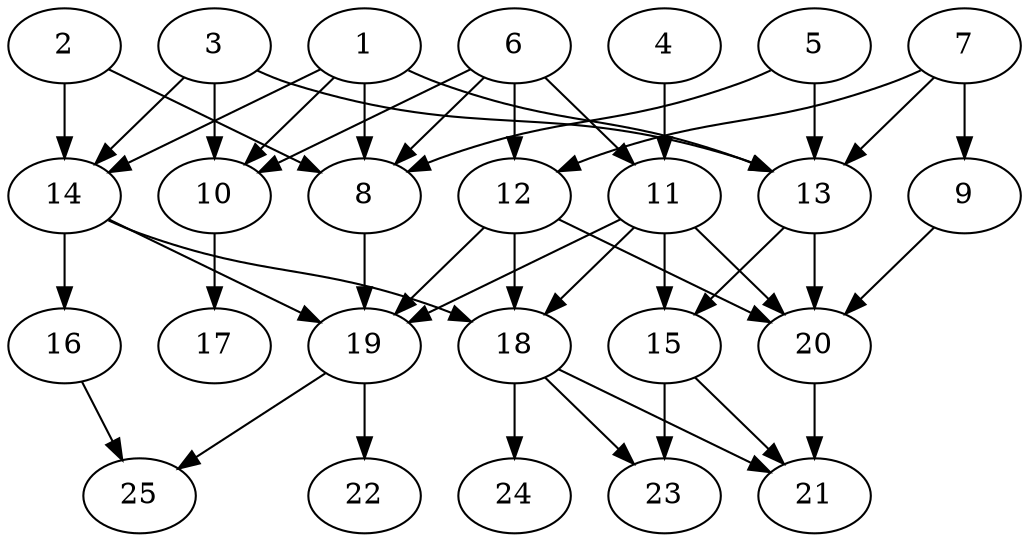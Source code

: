 // DAG automatically generated by daggen at Thu Oct  3 14:00:40 2019
// ./daggen --dot -n 25 --ccr 0.5 --fat 0.7 --regular 0.5 --density 0.6 --mindata 5242880 --maxdata 52428800 
digraph G {
  1 [size="29861888", alpha="0.13", expect_size="14930944"] 
  1 -> 8 [size ="14930944"]
  1 -> 10 [size ="14930944"]
  1 -> 13 [size ="14930944"]
  1 -> 14 [size ="14930944"]
  2 [size="64026624", alpha="0.08", expect_size="32013312"] 
  2 -> 8 [size ="32013312"]
  2 -> 14 [size ="32013312"]
  3 [size="61577216", alpha="0.20", expect_size="30788608"] 
  3 -> 10 [size ="30788608"]
  3 -> 13 [size ="30788608"]
  3 -> 14 [size ="30788608"]
  4 [size="53440512", alpha="0.09", expect_size="26720256"] 
  4 -> 11 [size ="26720256"]
  5 [size="90961920", alpha="0.01", expect_size="45480960"] 
  5 -> 8 [size ="45480960"]
  5 -> 13 [size ="45480960"]
  6 [size="49270784", alpha="0.09", expect_size="24635392"] 
  6 -> 8 [size ="24635392"]
  6 -> 10 [size ="24635392"]
  6 -> 11 [size ="24635392"]
  6 -> 12 [size ="24635392"]
  7 [size="23062528", alpha="0.18", expect_size="11531264"] 
  7 -> 9 [size ="11531264"]
  7 -> 12 [size ="11531264"]
  7 -> 13 [size ="11531264"]
  8 [size="102359040", alpha="0.01", expect_size="51179520"] 
  8 -> 19 [size ="51179520"]
  9 [size="36792320", alpha="0.10", expect_size="18396160"] 
  9 -> 20 [size ="18396160"]
  10 [size="64249856", alpha="0.15", expect_size="32124928"] 
  10 -> 17 [size ="32124928"]
  11 [size="80676864", alpha="0.01", expect_size="40338432"] 
  11 -> 15 [size ="40338432"]
  11 -> 18 [size ="40338432"]
  11 -> 19 [size ="40338432"]
  11 -> 20 [size ="40338432"]
  12 [size="48691200", alpha="0.15", expect_size="24345600"] 
  12 -> 18 [size ="24345600"]
  12 -> 19 [size ="24345600"]
  12 -> 20 [size ="24345600"]
  13 [size="86358016", alpha="0.08", expect_size="43179008"] 
  13 -> 15 [size ="43179008"]
  13 -> 20 [size ="43179008"]
  14 [size="84305920", alpha="0.13", expect_size="42152960"] 
  14 -> 16 [size ="42152960"]
  14 -> 18 [size ="42152960"]
  14 -> 19 [size ="42152960"]
  15 [size="31981568", alpha="0.16", expect_size="15990784"] 
  15 -> 21 [size ="15990784"]
  15 -> 23 [size ="15990784"]
  16 [size="34385920", alpha="0.03", expect_size="17192960"] 
  16 -> 25 [size ="17192960"]
  17 [size="75440128", alpha="0.06", expect_size="37720064"] 
  18 [size="65900544", alpha="0.17", expect_size="32950272"] 
  18 -> 21 [size ="32950272"]
  18 -> 23 [size ="32950272"]
  18 -> 24 [size ="32950272"]
  19 [size="68724736", alpha="0.02", expect_size="34362368"] 
  19 -> 22 [size ="34362368"]
  19 -> 25 [size ="34362368"]
  20 [size="23814144", alpha="0.15", expect_size="11907072"] 
  20 -> 21 [size ="11907072"]
  21 [size="95424512", alpha="0.12", expect_size="47712256"] 
  22 [size="100511744", alpha="0.01", expect_size="50255872"] 
  23 [size="74645504", alpha="0.20", expect_size="37322752"] 
  24 [size="17602560", alpha="0.08", expect_size="8801280"] 
  25 [size="80527360", alpha="0.14", expect_size="40263680"] 
}
